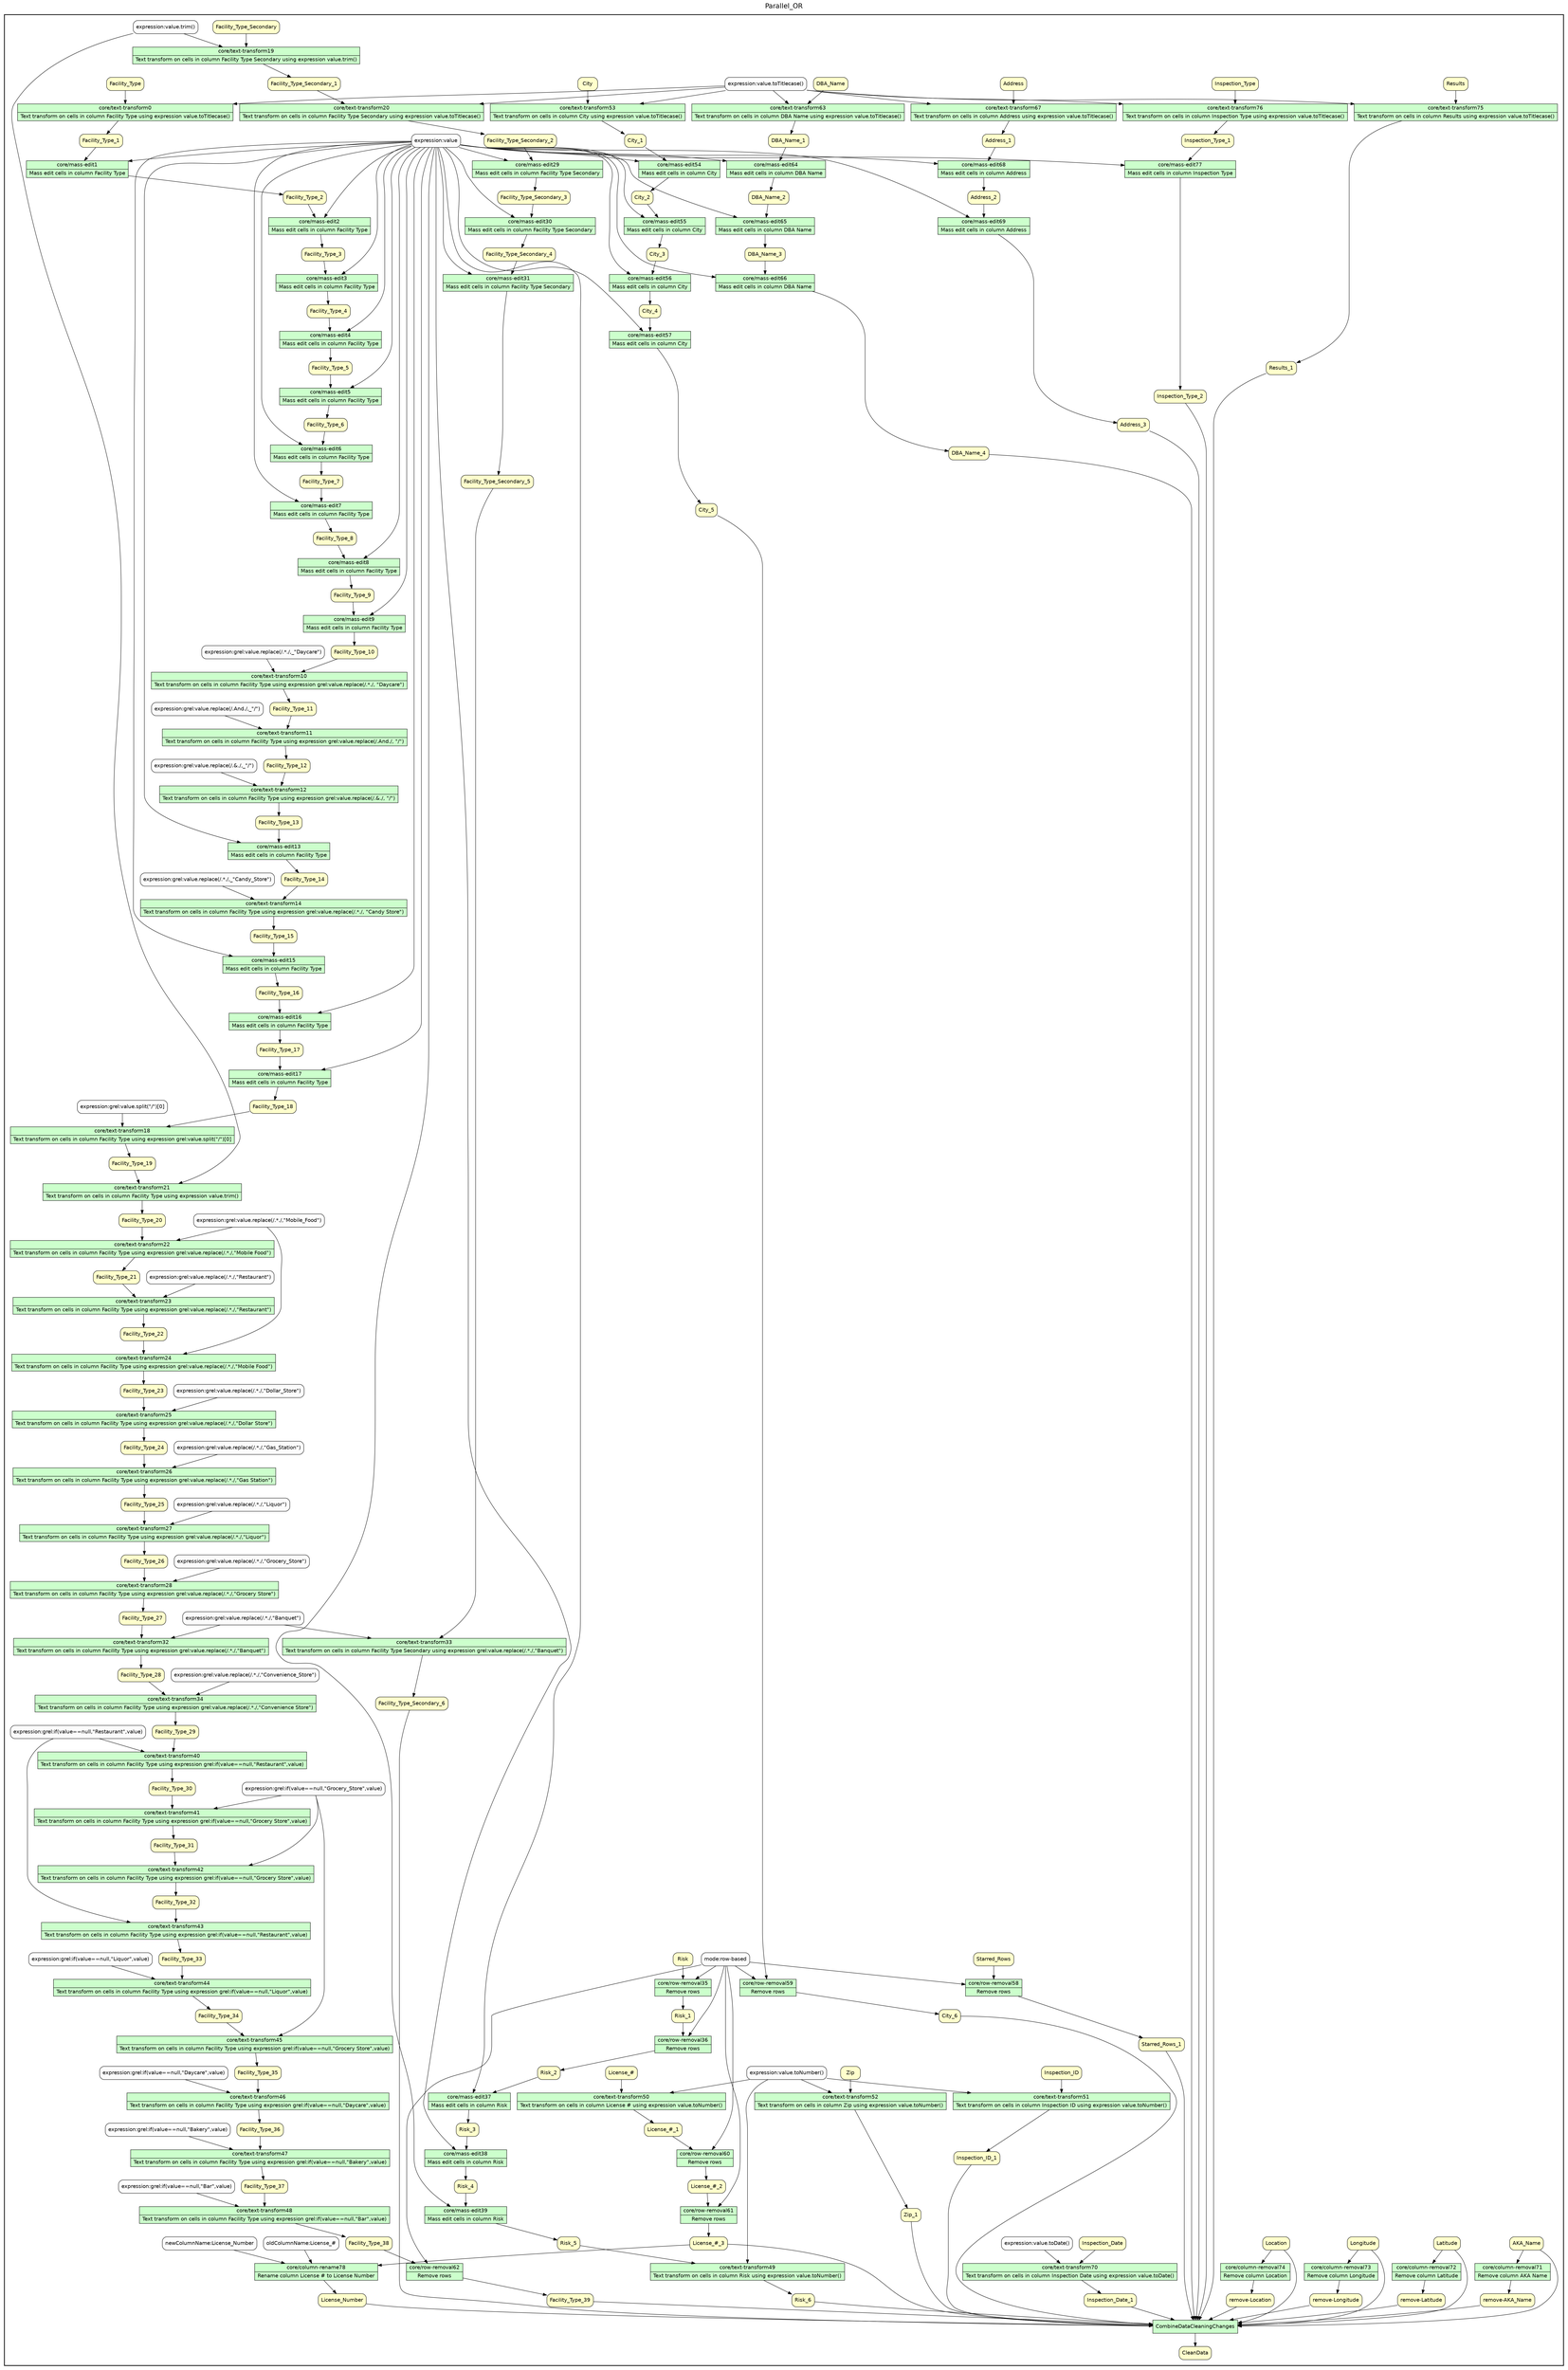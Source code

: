 
/* Start of top-level graph */
digraph Workflow {
rankdir=TB

/* Title for graph */
fontname=Helvetica; fontsize=18; labelloc=t
label=Parallel_OR

/* Start of double cluster for drawing box around nodes in workflow */
subgraph cluster_workflow_box_outer { label=""; color=black; penwidth=2
subgraph cluster_workflow_box_inner { label=""; penwidth=0

/* Style for nodes representing atomic programs in workflow */
node[shape=box style=filled fillcolor="#CCFFCC" peripheries=1 fontname=Helvetica]

/* Nodes representing atomic programs in workflow */
"core/text-transform0" [shape=record rankdir=LR label="{<f0> core/text-transform0 |<f1> Text transform on cells in column Facility Type using expression value.toTitlecase()}"];
"core/mass-edit1" [shape=record rankdir=LR label="{<f0> core/mass-edit1 |<f1> Mass edit cells in column Facility Type}"];
"core/mass-edit2" [shape=record rankdir=LR label="{<f0> core/mass-edit2 |<f1> Mass edit cells in column Facility Type}"];
"core/mass-edit3" [shape=record rankdir=LR label="{<f0> core/mass-edit3 |<f1> Mass edit cells in column Facility Type}"];
"core/mass-edit4" [shape=record rankdir=LR label="{<f0> core/mass-edit4 |<f1> Mass edit cells in column Facility Type}"];
"core/mass-edit5" [shape=record rankdir=LR label="{<f0> core/mass-edit5 |<f1> Mass edit cells in column Facility Type}"];
"core/mass-edit6" [shape=record rankdir=LR label="{<f0> core/mass-edit6 |<f1> Mass edit cells in column Facility Type}"];
"core/mass-edit7" [shape=record rankdir=LR label="{<f0> core/mass-edit7 |<f1> Mass edit cells in column Facility Type}"];
"core/mass-edit8" [shape=record rankdir=LR label="{<f0> core/mass-edit8 |<f1> Mass edit cells in column Facility Type}"];
"core/mass-edit9" [shape=record rankdir=LR label="{<f0> core/mass-edit9 |<f1> Mass edit cells in column Facility Type}"];
"core/text-transform10" [shape=record rankdir=LR label="{<f0> core/text-transform10 |<f1> Text transform on cells in column Facility Type using expression grel\:value.replace(/.*./, \"Daycare\")}"];
"core/text-transform11" [shape=record rankdir=LR label="{<f0> core/text-transform11 |<f1> Text transform on cells in column Facility Type using expression grel\:value.replace(/.And./, \"/\")}"];
"core/text-transform12" [shape=record rankdir=LR label="{<f0> core/text-transform12 |<f1> Text transform on cells in column Facility Type using expression grel\:value.replace(/.&./, \"/\")}"];
"core/mass-edit13" [shape=record rankdir=LR label="{<f0> core/mass-edit13 |<f1> Mass edit cells in column Facility Type}"];
"core/text-transform14" [shape=record rankdir=LR label="{<f0> core/text-transform14 |<f1> Text transform on cells in column Facility Type using expression grel\:value.replace(/.*./, \"Candy Store\")}"];
"core/mass-edit15" [shape=record rankdir=LR label="{<f0> core/mass-edit15 |<f1> Mass edit cells in column Facility Type}"];
"core/mass-edit16" [shape=record rankdir=LR label="{<f0> core/mass-edit16 |<f1> Mass edit cells in column Facility Type}"];
"core/mass-edit17" [shape=record rankdir=LR label="{<f0> core/mass-edit17 |<f1> Mass edit cells in column Facility Type}"];
"core/text-transform18" [shape=record rankdir=LR label="{<f0> core/text-transform18 |<f1> Text transform on cells in column Facility Type using expression grel\:value.split(\"/\")[0]}"];
"core/text-transform19" [shape=record rankdir=LR label="{<f0> core/text-transform19 |<f1> Text transform on cells in column Facility Type Secondary using expression value.trim()}"];
"core/text-transform20" [shape=record rankdir=LR label="{<f0> core/text-transform20 |<f1> Text transform on cells in column Facility Type Secondary using expression value.toTitlecase()}"];
"core/text-transform21" [shape=record rankdir=LR label="{<f0> core/text-transform21 |<f1> Text transform on cells in column Facility Type using expression value.trim()}"];
"core/text-transform22" [shape=record rankdir=LR label="{<f0> core/text-transform22 |<f1> Text transform on cells in column Facility Type using expression grel\:value.replace(/.*./,\"Mobile Food\")}"];
"core/text-transform23" [shape=record rankdir=LR label="{<f0> core/text-transform23 |<f1> Text transform on cells in column Facility Type using expression grel\:value.replace(/.*./,\"Restaurant\")}"];
"core/text-transform24" [shape=record rankdir=LR label="{<f0> core/text-transform24 |<f1> Text transform on cells in column Facility Type using expression grel\:value.replace(/.*./,\"Mobile Food\")}"];
"core/text-transform25" [shape=record rankdir=LR label="{<f0> core/text-transform25 |<f1> Text transform on cells in column Facility Type using expression grel\:value.replace(/.*./,\"Dollar Store\")}"];
"core/text-transform26" [shape=record rankdir=LR label="{<f0> core/text-transform26 |<f1> Text transform on cells in column Facility Type using expression grel\:value.replace(/.*./,\"Gas Station\")}"];
"core/text-transform27" [shape=record rankdir=LR label="{<f0> core/text-transform27 |<f1> Text transform on cells in column Facility Type using expression grel\:value.replace(/.*./,\"Liquor\")}"];
"core/text-transform28" [shape=record rankdir=LR label="{<f0> core/text-transform28 |<f1> Text transform on cells in column Facility Type using expression grel\:value.replace(/.*./,\"Grocery Store\")}"];
"core/mass-edit29" [shape=record rankdir=LR label="{<f0> core/mass-edit29 |<f1> Mass edit cells in column Facility Type Secondary}"];
"core/mass-edit30" [shape=record rankdir=LR label="{<f0> core/mass-edit30 |<f1> Mass edit cells in column Facility Type Secondary}"];
"core/mass-edit31" [shape=record rankdir=LR label="{<f0> core/mass-edit31 |<f1> Mass edit cells in column Facility Type Secondary}"];
"core/text-transform32" [shape=record rankdir=LR label="{<f0> core/text-transform32 |<f1> Text transform on cells in column Facility Type using expression grel\:value.replace(/.*./,\"Banquet\")}"];
"core/text-transform33" [shape=record rankdir=LR label="{<f0> core/text-transform33 |<f1> Text transform on cells in column Facility Type Secondary using expression grel\:value.replace(/.*./,\"Banquet\")}"];
"core/text-transform34" [shape=record rankdir=LR label="{<f0> core/text-transform34 |<f1> Text transform on cells in column Facility Type using expression grel\:value.replace(/.*./,\"Convenience Store\")}"];
"core/row-removal35" [shape=record rankdir=LR label="{<f0> core/row-removal35 |<f1> Remove rows}"];
"core/row-removal36" [shape=record rankdir=LR label="{<f0> core/row-removal36 |<f1> Remove rows}"];
"core/mass-edit37" [shape=record rankdir=LR label="{<f0> core/mass-edit37 |<f1> Mass edit cells in column Risk}"];
"core/mass-edit38" [shape=record rankdir=LR label="{<f0> core/mass-edit38 |<f1> Mass edit cells in column Risk}"];
"core/mass-edit39" [shape=record rankdir=LR label="{<f0> core/mass-edit39 |<f1> Mass edit cells in column Risk}"];
"core/text-transform40" [shape=record rankdir=LR label="{<f0> core/text-transform40 |<f1> Text transform on cells in column Facility Type using expression grel\:if(value==null,\"Restaurant\",value)}"];
"core/text-transform41" [shape=record rankdir=LR label="{<f0> core/text-transform41 |<f1> Text transform on cells in column Facility Type using expression grel\:if(value==null,\"Grocery Store\",value)}"];
"core/text-transform42" [shape=record rankdir=LR label="{<f0> core/text-transform42 |<f1> Text transform on cells in column Facility Type using expression grel\:if(value==null,\"Grocery Store\",value)}"];
"core/text-transform43" [shape=record rankdir=LR label="{<f0> core/text-transform43 |<f1> Text transform on cells in column Facility Type using expression grel\:if(value==null,\"Restaurant\",value)}"];
"core/text-transform44" [shape=record rankdir=LR label="{<f0> core/text-transform44 |<f1> Text transform on cells in column Facility Type using expression grel\:if(value==null,\"Liquor\",value)}"];
"core/text-transform45" [shape=record rankdir=LR label="{<f0> core/text-transform45 |<f1> Text transform on cells in column Facility Type using expression grel\:if(value==null,\"Grocery Store\",value)}"];
"core/text-transform46" [shape=record rankdir=LR label="{<f0> core/text-transform46 |<f1> Text transform on cells in column Facility Type using expression grel\:if(value==null,\"Daycare\",value)}"];
"core/text-transform47" [shape=record rankdir=LR label="{<f0> core/text-transform47 |<f1> Text transform on cells in column Facility Type using expression grel\:if(value==null,\"Bakery\",value)}"];
"core/text-transform48" [shape=record rankdir=LR label="{<f0> core/text-transform48 |<f1> Text transform on cells in column Facility Type using expression grel\:if(value==null,\"Bar\",value)}"];
"core/text-transform49" [shape=record rankdir=LR label="{<f0> core/text-transform49 |<f1> Text transform on cells in column Risk using expression value.toNumber()}"];
"core/text-transform50" [shape=record rankdir=LR label="{<f0> core/text-transform50 |<f1> Text transform on cells in column License # using expression value.toNumber()}"];
"core/text-transform51" [shape=record rankdir=LR label="{<f0> core/text-transform51 |<f1> Text transform on cells in column Inspection ID using expression value.toNumber()}"];
"core/text-transform52" [shape=record rankdir=LR label="{<f0> core/text-transform52 |<f1> Text transform on cells in column Zip using expression value.toNumber()}"];
"core/text-transform53" [shape=record rankdir=LR label="{<f0> core/text-transform53 |<f1> Text transform on cells in column City using expression value.toTitlecase()}"];
"core/mass-edit54" [shape=record rankdir=LR label="{<f0> core/mass-edit54 |<f1> Mass edit cells in column City}"];
"core/mass-edit55" [shape=record rankdir=LR label="{<f0> core/mass-edit55 |<f1> Mass edit cells in column City}"];
"core/mass-edit56" [shape=record rankdir=LR label="{<f0> core/mass-edit56 |<f1> Mass edit cells in column City}"];
"core/mass-edit57" [shape=record rankdir=LR label="{<f0> core/mass-edit57 |<f1> Mass edit cells in column City}"];
"core/row-removal58" [shape=record rankdir=LR label="{<f0> core/row-removal58 |<f1> Remove rows}"];
"core/row-removal59" [shape=record rankdir=LR label="{<f0> core/row-removal59 |<f1> Remove rows}"];
"core/row-removal60" [shape=record rankdir=LR label="{<f0> core/row-removal60 |<f1> Remove rows}"];
"core/row-removal61" [shape=record rankdir=LR label="{<f0> core/row-removal61 |<f1> Remove rows}"];
"core/row-removal62" [shape=record rankdir=LR label="{<f0> core/row-removal62 |<f1> Remove rows}"];
"core/text-transform63" [shape=record rankdir=LR label="{<f0> core/text-transform63 |<f1> Text transform on cells in column DBA Name using expression value.toTitlecase()}"];
"core/mass-edit64" [shape=record rankdir=LR label="{<f0> core/mass-edit64 |<f1> Mass edit cells in column DBA Name}"];
"core/mass-edit65" [shape=record rankdir=LR label="{<f0> core/mass-edit65 |<f1> Mass edit cells in column DBA Name}"];
"core/mass-edit66" [shape=record rankdir=LR label="{<f0> core/mass-edit66 |<f1> Mass edit cells in column DBA Name}"];
"core/text-transform67" [shape=record rankdir=LR label="{<f0> core/text-transform67 |<f1> Text transform on cells in column Address using expression value.toTitlecase()}"];
"core/mass-edit68" [shape=record rankdir=LR label="{<f0> core/mass-edit68 |<f1> Mass edit cells in column Address}"];
"core/mass-edit69" [shape=record rankdir=LR label="{<f0> core/mass-edit69 |<f1> Mass edit cells in column Address}"];
"core/text-transform70" [shape=record rankdir=LR label="{<f0> core/text-transform70 |<f1> Text transform on cells in column Inspection Date using expression value.toDate()}"];
"core/column-removal71" [shape=record rankdir=LR label="{<f0> core/column-removal71 |<f1> Remove column AKA Name}"];
"core/column-removal72" [shape=record rankdir=LR label="{<f0> core/column-removal72 |<f1> Remove column Latitude}"];
"core/column-removal73" [shape=record rankdir=LR label="{<f0> core/column-removal73 |<f1> Remove column Longitude}"];
"core/column-removal74" [shape=record rankdir=LR label="{<f0> core/column-removal74 |<f1> Remove column Location}"];
"core/text-transform75" [shape=record rankdir=LR label="{<f0> core/text-transform75 |<f1> Text transform on cells in column Results using expression value.toTitlecase()}"];
"core/text-transform76" [shape=record rankdir=LR label="{<f0> core/text-transform76 |<f1> Text transform on cells in column Inspection Type using expression value.toTitlecase()}"];
"core/mass-edit77" [shape=record rankdir=LR label="{<f0> core/mass-edit77 |<f1> Mass edit cells in column Inspection Type}"];
"core/column-rename78" [shape=record rankdir=LR label="{<f0> core/column-rename78 |<f1> Rename column License # to License Number}"];
CombineDataCleaningChanges

/* Style for nodes representing non-parameter data channels in workflow */
node[shape=box style="rounded,filled" fillcolor="#FFFFCC" peripheries=1 fontname=Helvetica]

/* Nodes for non-parameter data channels in workflow */
CleanData
Facility_Type
Facility_Type_1
Facility_Type_2
Facility_Type_3
Facility_Type_4
Facility_Type_5
Facility_Type_6
Facility_Type_7
Facility_Type_8
Facility_Type_9
Facility_Type_10
Facility_Type_11
Facility_Type_12
Facility_Type_13
Facility_Type_14
Facility_Type_15
Facility_Type_16
Facility_Type_17
Facility_Type_18
Facility_Type_Secondary
Facility_Type_Secondary_1
Facility_Type_19
Facility_Type_20
Facility_Type_21
Facility_Type_22
Facility_Type_23
Facility_Type_24
Facility_Type_25
Facility_Type_26
Facility_Type_Secondary_2
Facility_Type_Secondary_3
Facility_Type_Secondary_4
Facility_Type_27
Facility_Type_Secondary_5
Facility_Type_28
Risk
Risk_1
Risk_2
Risk_3
Risk_4
Facility_Type_29
Facility_Type_30
Facility_Type_31
Facility_Type_32
Facility_Type_33
Facility_Type_34
Facility_Type_35
Facility_Type_36
Facility_Type_37
Risk_5
"License_#"
Inspection_ID
Zip
City
City_1
City_2
City_3
City_4
Starred_Rows
City_5
"License_#_1"
"License_#_2"
Facility_Type_38
DBA_Name
DBA_Name_1
DBA_Name_2
DBA_Name_3
Address
Address_1
Address_2
Inspection_Date
AKA_Name
Latitude
Longitude
Location
Results
Inspection_Type
Inspection_Type_1
"License_#_3"
Facility_Type_39
Facility_Type_Secondary_6
Risk_6
Inspection_ID_1
Zip_1
City_6
Starred_Rows_1
DBA_Name_4
Address_3
Inspection_Date_1
"remove-AKA_Name"
"remove-Latitude"
"remove-Longitude"
"remove-Location"
Results_1
Inspection_Type_2
License_Number

/* Style for nodes representing parameter channels in workflow */
node[shape=box style="rounded,filled" fillcolor="#FCFCFC" peripheries=1 fontname=Helvetica]

/* Nodes representing parameter channels in workflow */
"expression:value.toTitlecase()"
"expression:value"
"expression:grel:value.replace(/.*./,_\"Daycare\")"
"expression:grel:value.replace(/.And./,_\"/\")"
"expression:grel:value.replace(/.&./,_\"/\")"
"expression:grel:value.replace(/.*./,_\"Candy_Store\")"
"expression:grel:value.split(\"/\")[0]"
"expression:value.trim()"
"expression:grel:value.replace(/.*./,\"Mobile_Food\")"
"expression:grel:value.replace(/.*./,\"Restaurant\")"
"expression:grel:value.replace(/.*./,\"Dollar_Store\")"
"expression:grel:value.replace(/.*./,\"Gas_Station\")"
"expression:grel:value.replace(/.*./,\"Liquor\")"
"expression:grel:value.replace(/.*./,\"Grocery_Store\")"
"expression:grel:value.replace(/.*./,\"Banquet\")"
"expression:grel:value.replace(/.*./,\"Convenience_Store\")"
"mode:row-based"
"expression:grel:if(value==null,\"Restaurant\",value)"
"expression:grel:if(value==null,\"Grocery_Store\",value)"
"expression:grel:if(value==null,\"Liquor\",value)"
"expression:grel:if(value==null,\"Daycare\",value)"
"expression:grel:if(value==null,\"Bakery\",value)"
"expression:grel:if(value==null,\"Bar\",value)"
"expression:value.toNumber()"
"expression:value.toDate()"
"oldColumnName:License_#"
"newColumnName:License_Number"

/* Edges representing connections between programs and channels */
"core/text-transform0" -> Facility_Type_1
"expression:value.toTitlecase()" -> "core/text-transform0"
Facility_Type -> "core/text-transform0"
"core/mass-edit1" -> Facility_Type_2
"expression:value" -> "core/mass-edit1"
Facility_Type_1 -> "core/mass-edit1"
"core/mass-edit2" -> Facility_Type_3
"expression:value" -> "core/mass-edit2"
Facility_Type_2 -> "core/mass-edit2"
"core/mass-edit3" -> Facility_Type_4
"expression:value" -> "core/mass-edit3"
Facility_Type_3 -> "core/mass-edit3"
"core/mass-edit4" -> Facility_Type_5
"expression:value" -> "core/mass-edit4"
Facility_Type_4 -> "core/mass-edit4"
"core/mass-edit5" -> Facility_Type_6
"expression:value" -> "core/mass-edit5"
Facility_Type_5 -> "core/mass-edit5"
"core/mass-edit6" -> Facility_Type_7
"expression:value" -> "core/mass-edit6"
Facility_Type_6 -> "core/mass-edit6"
"core/mass-edit7" -> Facility_Type_8
"expression:value" -> "core/mass-edit7"
Facility_Type_7 -> "core/mass-edit7"
"core/mass-edit8" -> Facility_Type_9
"expression:value" -> "core/mass-edit8"
Facility_Type_8 -> "core/mass-edit8"
"core/mass-edit9" -> Facility_Type_10
"expression:value" -> "core/mass-edit9"
Facility_Type_9 -> "core/mass-edit9"
"core/text-transform10" -> Facility_Type_11
"expression:grel:value.replace(/.*./,_\"Daycare\")" -> "core/text-transform10"
Facility_Type_10 -> "core/text-transform10"
"core/text-transform11" -> Facility_Type_12
"expression:grel:value.replace(/.And./,_\"/\")" -> "core/text-transform11"
Facility_Type_11 -> "core/text-transform11"
"core/text-transform12" -> Facility_Type_13
"expression:grel:value.replace(/.&./,_\"/\")" -> "core/text-transform12"
Facility_Type_12 -> "core/text-transform12"
"core/mass-edit13" -> Facility_Type_14
"expression:value" -> "core/mass-edit13"
Facility_Type_13 -> "core/mass-edit13"
"core/text-transform14" -> Facility_Type_15
"expression:grel:value.replace(/.*./,_\"Candy_Store\")" -> "core/text-transform14"
Facility_Type_14 -> "core/text-transform14"
"core/mass-edit15" -> Facility_Type_16
"expression:value" -> "core/mass-edit15"
Facility_Type_15 -> "core/mass-edit15"
"core/mass-edit16" -> Facility_Type_17
"expression:value" -> "core/mass-edit16"
Facility_Type_16 -> "core/mass-edit16"
"core/mass-edit17" -> Facility_Type_18
"expression:value" -> "core/mass-edit17"
Facility_Type_17 -> "core/mass-edit17"
"core/text-transform18" -> Facility_Type_19
"expression:grel:value.split(\"/\")[0]" -> "core/text-transform18"
Facility_Type_18 -> "core/text-transform18"
"core/text-transform19" -> Facility_Type_Secondary_1
"expression:value.trim()" -> "core/text-transform19"
Facility_Type_Secondary -> "core/text-transform19"
"core/text-transform20" -> Facility_Type_Secondary_2
"expression:value.toTitlecase()" -> "core/text-transform20"
Facility_Type_Secondary_1 -> "core/text-transform20"
"core/text-transform21" -> Facility_Type_20
"expression:value.trim()" -> "core/text-transform21"
Facility_Type_19 -> "core/text-transform21"
"core/text-transform22" -> Facility_Type_21
"expression:grel:value.replace(/.*./,\"Mobile_Food\")" -> "core/text-transform22"
Facility_Type_20 -> "core/text-transform22"
"core/text-transform23" -> Facility_Type_22
"expression:grel:value.replace(/.*./,\"Restaurant\")" -> "core/text-transform23"
Facility_Type_21 -> "core/text-transform23"
"core/text-transform24" -> Facility_Type_23
"expression:grel:value.replace(/.*./,\"Mobile_Food\")" -> "core/text-transform24"
Facility_Type_22 -> "core/text-transform24"
"core/text-transform25" -> Facility_Type_24
"expression:grel:value.replace(/.*./,\"Dollar_Store\")" -> "core/text-transform25"
Facility_Type_23 -> "core/text-transform25"
"core/text-transform26" -> Facility_Type_25
"expression:grel:value.replace(/.*./,\"Gas_Station\")" -> "core/text-transform26"
Facility_Type_24 -> "core/text-transform26"
"core/text-transform27" -> Facility_Type_26
"expression:grel:value.replace(/.*./,\"Liquor\")" -> "core/text-transform27"
Facility_Type_25 -> "core/text-transform27"
"core/text-transform28" -> Facility_Type_27
"expression:grel:value.replace(/.*./,\"Grocery_Store\")" -> "core/text-transform28"
Facility_Type_26 -> "core/text-transform28"
"core/mass-edit29" -> Facility_Type_Secondary_3
"expression:value" -> "core/mass-edit29"
Facility_Type_Secondary_2 -> "core/mass-edit29"
"core/mass-edit30" -> Facility_Type_Secondary_4
"expression:value" -> "core/mass-edit30"
Facility_Type_Secondary_3 -> "core/mass-edit30"
"core/mass-edit31" -> Facility_Type_Secondary_5
"expression:value" -> "core/mass-edit31"
Facility_Type_Secondary_4 -> "core/mass-edit31"
"core/text-transform32" -> Facility_Type_28
"expression:grel:value.replace(/.*./,\"Banquet\")" -> "core/text-transform32"
Facility_Type_27 -> "core/text-transform32"
"core/text-transform33" -> Facility_Type_Secondary_6
"expression:grel:value.replace(/.*./,\"Banquet\")" -> "core/text-transform33"
Facility_Type_Secondary_5 -> "core/text-transform33"
"core/text-transform34" -> Facility_Type_29
"expression:grel:value.replace(/.*./,\"Convenience_Store\")" -> "core/text-transform34"
Facility_Type_28 -> "core/text-transform34"
"core/row-removal35" -> Risk_1
"mode:row-based" -> "core/row-removal35"
Risk -> "core/row-removal35"
"core/row-removal36" -> Risk_2
"mode:row-based" -> "core/row-removal36"
Risk_1 -> "core/row-removal36"
"core/mass-edit37" -> Risk_3
"expression:value" -> "core/mass-edit37"
Risk_2 -> "core/mass-edit37"
"core/mass-edit38" -> Risk_4
"expression:value" -> "core/mass-edit38"
Risk_3 -> "core/mass-edit38"
"core/mass-edit39" -> Risk_5
"expression:value" -> "core/mass-edit39"
Risk_4 -> "core/mass-edit39"
"core/text-transform40" -> Facility_Type_30
"expression:grel:if(value==null,\"Restaurant\",value)" -> "core/text-transform40"
Facility_Type_29 -> "core/text-transform40"
"core/text-transform41" -> Facility_Type_31
"expression:grel:if(value==null,\"Grocery_Store\",value)" -> "core/text-transform41"
Facility_Type_30 -> "core/text-transform41"
"core/text-transform42" -> Facility_Type_32
"expression:grel:if(value==null,\"Grocery_Store\",value)" -> "core/text-transform42"
Facility_Type_31 -> "core/text-transform42"
"core/text-transform43" -> Facility_Type_33
"expression:grel:if(value==null,\"Restaurant\",value)" -> "core/text-transform43"
Facility_Type_32 -> "core/text-transform43"
"core/text-transform44" -> Facility_Type_34
"expression:grel:if(value==null,\"Liquor\",value)" -> "core/text-transform44"
Facility_Type_33 -> "core/text-transform44"
"core/text-transform45" -> Facility_Type_35
"expression:grel:if(value==null,\"Grocery_Store\",value)" -> "core/text-transform45"
Facility_Type_34 -> "core/text-transform45"
"core/text-transform46" -> Facility_Type_36
"expression:grel:if(value==null,\"Daycare\",value)" -> "core/text-transform46"
Facility_Type_35 -> "core/text-transform46"
"core/text-transform47" -> Facility_Type_37
"expression:grel:if(value==null,\"Bakery\",value)" -> "core/text-transform47"
Facility_Type_36 -> "core/text-transform47"
"core/text-transform48" -> Facility_Type_38
"expression:grel:if(value==null,\"Bar\",value)" -> "core/text-transform48"
Facility_Type_37 -> "core/text-transform48"
"core/text-transform49" -> Risk_6
"expression:value.toNumber()" -> "core/text-transform49"
Risk_5 -> "core/text-transform49"
"core/text-transform50" -> "License_#_1"
"expression:value.toNumber()" -> "core/text-transform50"
"License_#" -> "core/text-transform50"
"core/text-transform51" -> Inspection_ID_1
"expression:value.toNumber()" -> "core/text-transform51"
Inspection_ID -> "core/text-transform51"
"core/text-transform52" -> Zip_1
"expression:value.toNumber()" -> "core/text-transform52"
Zip -> "core/text-transform52"
"core/text-transform53" -> City_1
"expression:value.toTitlecase()" -> "core/text-transform53"
City -> "core/text-transform53"
"core/mass-edit54" -> City_2
"expression:value" -> "core/mass-edit54"
City_1 -> "core/mass-edit54"
"core/mass-edit55" -> City_3
"expression:value" -> "core/mass-edit55"
City_2 -> "core/mass-edit55"
"core/mass-edit56" -> City_4
"expression:value" -> "core/mass-edit56"
City_3 -> "core/mass-edit56"
"core/mass-edit57" -> City_5
"expression:value" -> "core/mass-edit57"
City_4 -> "core/mass-edit57"
"core/row-removal58" -> Starred_Rows_1
"mode:row-based" -> "core/row-removal58"
Starred_Rows -> "core/row-removal58"
"core/row-removal59" -> City_6
"mode:row-based" -> "core/row-removal59"
City_5 -> "core/row-removal59"
"core/row-removal60" -> "License_#_2"
"mode:row-based" -> "core/row-removal60"
"License_#_1" -> "core/row-removal60"
"core/row-removal61" -> "License_#_3"
"mode:row-based" -> "core/row-removal61"
"License_#_2" -> "core/row-removal61"
"core/row-removal62" -> Facility_Type_39
"mode:row-based" -> "core/row-removal62"
Facility_Type_38 -> "core/row-removal62"
"core/text-transform63" -> DBA_Name_1
"expression:value.toTitlecase()" -> "core/text-transform63"
DBA_Name -> "core/text-transform63"
"core/mass-edit64" -> DBA_Name_2
"expression:value" -> "core/mass-edit64"
DBA_Name_1 -> "core/mass-edit64"
"core/mass-edit65" -> DBA_Name_3
"expression:value" -> "core/mass-edit65"
DBA_Name_2 -> "core/mass-edit65"
"core/mass-edit66" -> DBA_Name_4
"expression:value" -> "core/mass-edit66"
DBA_Name_3 -> "core/mass-edit66"
"core/text-transform67" -> Address_1
"expression:value.toTitlecase()" -> "core/text-transform67"
Address -> "core/text-transform67"
"core/mass-edit68" -> Address_2
"expression:value" -> "core/mass-edit68"
Address_1 -> "core/mass-edit68"
"core/mass-edit69" -> Address_3
"expression:value" -> "core/mass-edit69"
Address_2 -> "core/mass-edit69"
"core/text-transform70" -> Inspection_Date_1
"expression:value.toDate()" -> "core/text-transform70"
Inspection_Date -> "core/text-transform70"
"core/column-removal71" -> "remove-AKA_Name"
AKA_Name -> "core/column-removal71"
"core/column-removal72" -> "remove-Latitude"
Latitude -> "core/column-removal72"
"core/column-removal73" -> "remove-Longitude"
Longitude -> "core/column-removal73"
"core/column-removal74" -> "remove-Location"
Location -> "core/column-removal74"
"core/text-transform75" -> Results_1
"expression:value.toTitlecase()" -> "core/text-transform75"
Results -> "core/text-transform75"
"core/text-transform76" -> Inspection_Type_1
"expression:value.toTitlecase()" -> "core/text-transform76"
Inspection_Type -> "core/text-transform76"
"core/mass-edit77" -> Inspection_Type_2
"expression:value" -> "core/mass-edit77"
Inspection_Type_1 -> "core/mass-edit77"
"core/column-rename78" -> License_Number
"oldColumnName:License_#" -> "core/column-rename78"
"newColumnName:License_Number" -> "core/column-rename78"
"License_#_3" -> "core/column-rename78"
CombineDataCleaningChanges -> CleanData
Facility_Type_39 -> CombineDataCleaningChanges
Facility_Type_Secondary_6 -> CombineDataCleaningChanges
Risk_6 -> CombineDataCleaningChanges
"License_#_3" -> CombineDataCleaningChanges
Inspection_ID_1 -> CombineDataCleaningChanges
Zip_1 -> CombineDataCleaningChanges
City_6 -> CombineDataCleaningChanges
Starred_Rows_1 -> CombineDataCleaningChanges
DBA_Name_4 -> CombineDataCleaningChanges
Address_3 -> CombineDataCleaningChanges
Inspection_Date_1 -> CombineDataCleaningChanges
AKA_Name -> CombineDataCleaningChanges
"remove-AKA_Name" -> CombineDataCleaningChanges
Latitude -> CombineDataCleaningChanges
"remove-Latitude" -> CombineDataCleaningChanges
Longitude -> CombineDataCleaningChanges
"remove-Longitude" -> CombineDataCleaningChanges
Location -> CombineDataCleaningChanges
"remove-Location" -> CombineDataCleaningChanges
Results_1 -> CombineDataCleaningChanges
Inspection_Type_2 -> CombineDataCleaningChanges
License_Number -> CombineDataCleaningChanges

/* End of double cluster for drawing box around nodes in workflow */
}}

/* End of top-level graph */
}
